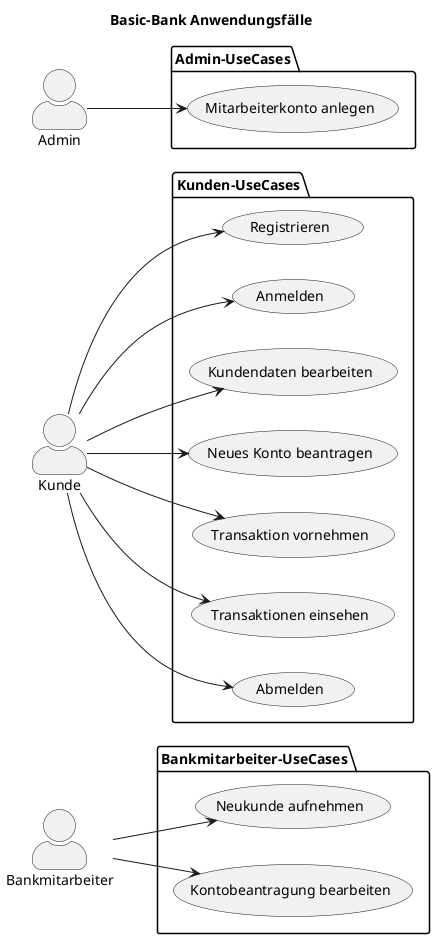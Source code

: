@startuml
left to right direction
skinparam actorStyle awesome

title "Basic-Bank Anwendungsfälle"

actor Kunde as k
package Kunden-UseCases {
    usecase "Registrieren" as si
    usecase "Anmelden" as li
    usecase "Kundendaten bearbeiten" as cb
    usecase "Neues Konto beantragen" as nc
    usecase "Transaktion vornehmen" as tr
    usecase "Transaktionen einsehen" as th
    usecase "Konto löschen" as lo
    usecase "Abmelden" as lo
}
k --> si
k --> li
k --> nc
k --> tr
k --> lo
k --> cb
k --> th

actor Bankmitarbeiter as b
package Bankmitarbeiter-UseCases  {
    usecase "Kontobeantragung bearbeiten" as bb
    usecase "Neukunde aufnehmen" as cn
}
b --> bb
b-> cn

actor Admin as a
package Admin-UseCases  {
    usecase "Mitarbeiterkonto anlegen" as ma
}
a --> ma

@enduml